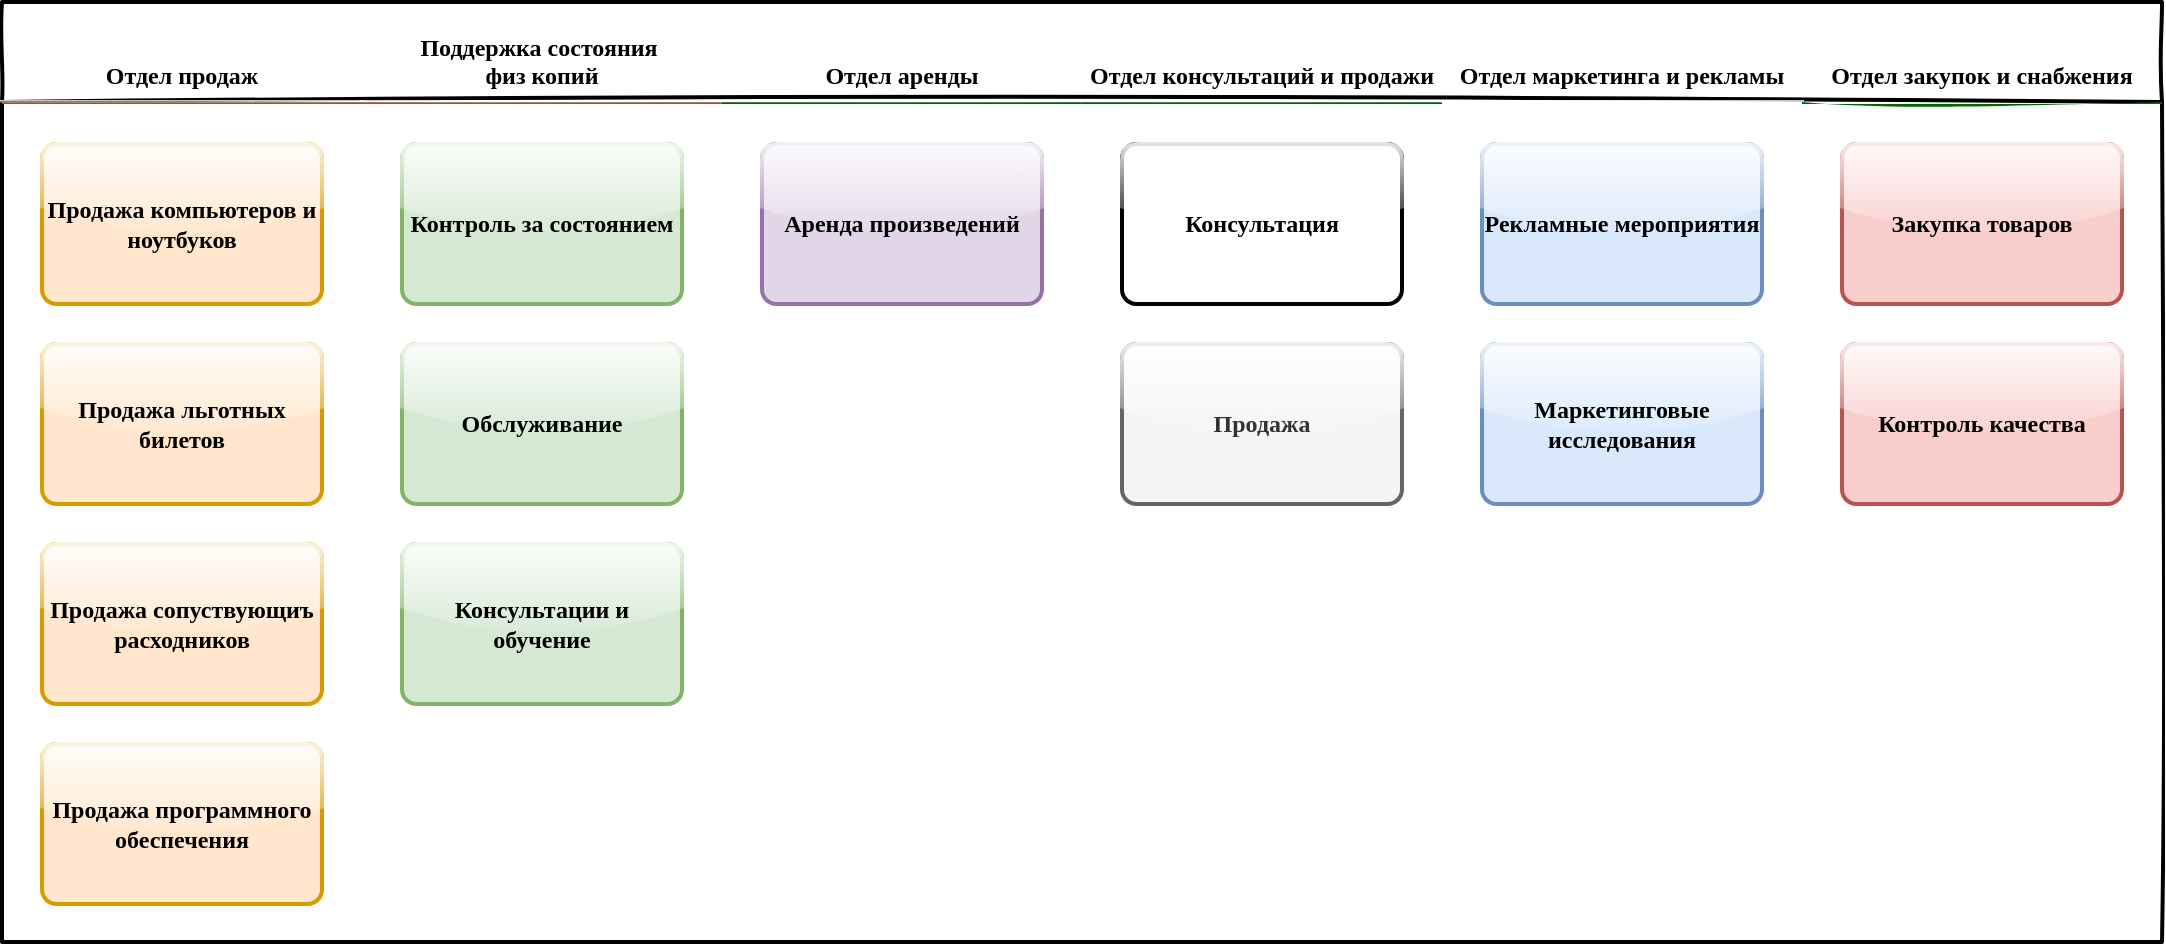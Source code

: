 <mxfile version="24.0.4" type="device">
  <diagram id="wFE0QG_FPsp0jaGvCLVb" name="Page-1">
    <mxGraphModel dx="1151" dy="682" grid="1" gridSize="10" guides="1" tooltips="1" connect="1" arrows="1" fold="1" page="1" pageScale="1" pageWidth="850" pageHeight="1100" math="0" shadow="0">
      <root>
        <mxCell id="0" />
        <mxCell id="1" parent="0" />
        <mxCell id="_5mSTuPxr-ZiKRkBDSY7-1" value="" style="swimlane;fontStyle=2;childLayout=stackLayout;horizontal=1;startSize=50;horizontalStack=1;resizeParent=1;resizeParentMax=0;resizeLast=0;collapsible=0;marginBottom=0;swimlaneFillColor=none;fontFamily=Permanent Marker;fontSize=16;points=[];verticalAlign=top;stackBorder=0;resizable=1;strokeWidth=2;sketch=1;disableMultiStroke=1;" parent="1" vertex="1">
          <mxGeometry x="40" y="80" width="1080" height="470" as="geometry" />
        </mxCell>
        <object label="Отдел продаж" status="New" id="_5mSTuPxr-ZiKRkBDSY7-2">
          <mxCell style="swimlane;strokeWidth=2;fontFamily=Permanent Marker;html=0;startSize=1;verticalAlign=bottom;spacingBottom=5;points=[];childLayout=stackLayout;stackBorder=20;stackSpacing=20;resizeLast=0;resizeParent=1;horizontalStack=0;collapsible=0;strokeColor=none;fillStyle=solid;fillColor=#A0522D;glass=1;" parent="_5mSTuPxr-ZiKRkBDSY7-1" vertex="1">
            <mxGeometry y="50" width="180" height="420" as="geometry" />
          </mxCell>
        </object>
        <object label="Продажа компьютеров и ноутбуков" placeholders="1" id="_5mSTuPxr-ZiKRkBDSY7-3">
          <mxCell style="whiteSpace=wrap;html=1;strokeWidth=2;fillColor=#ffe6cc;fontStyle=1;spacingTop=0;rounded=1;arcSize=9;points=[];fontFamily=Permanent Marker;hachureGap=8;fillWeight=1;strokeColor=#d79b00;glass=1;" parent="_5mSTuPxr-ZiKRkBDSY7-2" vertex="1">
            <mxGeometry x="20" y="21" width="140" height="80" as="geometry" />
          </mxCell>
        </object>
        <object label="Продажа льготных билетов" placeholders="1" id="_5mSTuPxr-ZiKRkBDSY7-4">
          <mxCell style="whiteSpace=wrap;html=1;strokeWidth=2;fillColor=#ffe6cc;fontStyle=1;spacingTop=0;rounded=1;arcSize=9;points=[];fontFamily=Permanent Marker;hachureGap=8;fillWeight=1;glass=1;strokeColor=#d79b00;" parent="_5mSTuPxr-ZiKRkBDSY7-2" vertex="1">
            <mxGeometry x="20" y="121" width="140" height="80" as="geometry" />
          </mxCell>
        </object>
        <object label="Продажа сопуствующиъ расходников" placeholders="1" id="_5mSTuPxr-ZiKRkBDSY7-5">
          <mxCell style="whiteSpace=wrap;html=1;strokeWidth=2;fillColor=#ffe6cc;fontStyle=1;spacingTop=0;rounded=1;arcSize=9;points=[];fontFamily=Permanent Marker;hachureGap=8;fillWeight=1;glass=1;strokeColor=#d79b00;" parent="_5mSTuPxr-ZiKRkBDSY7-2" vertex="1">
            <mxGeometry x="20" y="221" width="140" height="80" as="geometry" />
          </mxCell>
        </object>
        <object label="Продажа программного обеспечения" placeholders="1" id="YmqBKnOoh8rCrYdGr8ta-35">
          <mxCell style="whiteSpace=wrap;html=1;strokeWidth=2;fillColor=#ffe6cc;fontStyle=1;spacingTop=0;rounded=1;arcSize=9;points=[];fontFamily=Permanent Marker;hachureGap=8;fillWeight=1;glass=1;strokeColor=#d79b00;" parent="_5mSTuPxr-ZiKRkBDSY7-2" vertex="1">
            <mxGeometry x="20" y="321" width="140" height="80" as="geometry" />
          </mxCell>
        </object>
        <object label="Поддержка состояния &#xa;физ копий" status="New" id="YmqBKnOoh8rCrYdGr8ta-13">
          <mxCell style="swimlane;strokeWidth=2;fontFamily=Permanent Marker;html=0;startSize=1;verticalAlign=bottom;spacingBottom=5;points=[];childLayout=stackLayout;stackBorder=20;stackSpacing=20;resizeLast=0;resizeParent=1;horizontalStack=0;collapsible=0;strokeColor=none;fillStyle=solid;fillColor=#A0522D;glass=1;" parent="_5mSTuPxr-ZiKRkBDSY7-1" vertex="1">
            <mxGeometry x="180" y="50" width="180" height="420" as="geometry" />
          </mxCell>
        </object>
        <object label="Контроль за состоянием" placeholders="1" id="YmqBKnOoh8rCrYdGr8ta-14">
          <mxCell style="whiteSpace=wrap;html=1;strokeWidth=2;fillColor=#d5e8d4;fontStyle=1;spacingTop=0;rounded=1;arcSize=9;points=[];fontFamily=Permanent Marker;hachureGap=8;fillWeight=1;glass=1;strokeColor=#82b366;" parent="YmqBKnOoh8rCrYdGr8ta-13" vertex="1">
            <mxGeometry x="20" y="21" width="140" height="80" as="geometry" />
          </mxCell>
        </object>
        <object label="Обслуживание" placeholders="1" id="YmqBKnOoh8rCrYdGr8ta-30">
          <mxCell style="whiteSpace=wrap;html=1;strokeWidth=2;fillColor=#d5e8d4;fontStyle=1;spacingTop=0;rounded=1;arcSize=9;points=[];fontFamily=Permanent Marker;hachureGap=8;fillWeight=1;glass=1;strokeColor=#82b366;" parent="YmqBKnOoh8rCrYdGr8ta-13" vertex="1">
            <mxGeometry x="20" y="121" width="140" height="80" as="geometry" />
          </mxCell>
        </object>
        <object label="Консультации и обучение" placeholders="1" id="YmqBKnOoh8rCrYdGr8ta-31">
          <mxCell style="whiteSpace=wrap;html=1;strokeWidth=2;fillColor=#d5e8d4;fontStyle=1;spacingTop=0;rounded=1;arcSize=9;points=[];fontFamily=Permanent Marker;hachureGap=8;fillWeight=1;glass=1;strokeColor=#82b366;" parent="YmqBKnOoh8rCrYdGr8ta-13" vertex="1">
            <mxGeometry x="20" y="221" width="140" height="80" as="geometry" />
          </mxCell>
        </object>
        <object label="Отдел аренды" status="In progress" id="_5mSTuPxr-ZiKRkBDSY7-6">
          <mxCell style="swimlane;strokeWidth=2;fontFamily=Permanent Marker;html=0;startSize=1;verticalAlign=bottom;spacingBottom=5;points=[];childLayout=stackLayout;stackBorder=20;stackSpacing=20;resizeLast=0;resizeParent=1;horizontalStack=0;collapsible=0;strokeColor=none;fillStyle=solid;fillColor=#006600;glass=1;" parent="_5mSTuPxr-ZiKRkBDSY7-1" vertex="1">
            <mxGeometry x="360" y="50" width="180" height="420" as="geometry" />
          </mxCell>
        </object>
        <object label="Аренда произведений" placeholders="1" id="_5mSTuPxr-ZiKRkBDSY7-7">
          <mxCell style="whiteSpace=wrap;html=1;strokeWidth=2;fillColor=#e1d5e7;fontStyle=1;spacingTop=0;rounded=1;arcSize=9;points=[];fontFamily=Permanent Marker;hachureGap=8;fillWeight=1;glass=1;strokeColor=#9673a6;" parent="_5mSTuPxr-ZiKRkBDSY7-6" vertex="1">
            <mxGeometry x="20" y="21" width="140" height="80" as="geometry" />
          </mxCell>
        </object>
        <object label="Отдел консультаций и продажи" status="In progress" id="YmqBKnOoh8rCrYdGr8ta-23">
          <mxCell style="swimlane;strokeWidth=2;fontFamily=Permanent Marker;html=0;startSize=1;verticalAlign=bottom;spacingBottom=5;points=[];childLayout=stackLayout;stackBorder=20;stackSpacing=20;resizeLast=0;resizeParent=1;horizontalStack=0;collapsible=0;strokeColor=none;fillStyle=solid;fillColor=#006600;glass=1;" parent="_5mSTuPxr-ZiKRkBDSY7-1" vertex="1">
            <mxGeometry x="540" y="50" width="180" height="420" as="geometry" />
          </mxCell>
        </object>
        <object label="Консультация" placeholders="1" id="YmqBKnOoh8rCrYdGr8ta-24">
          <mxCell style="whiteSpace=wrap;html=1;strokeWidth=2;fontStyle=1;spacingTop=0;rounded=1;arcSize=9;points=[];fontFamily=Permanent Marker;hachureGap=8;fillWeight=1;glass=1;" parent="YmqBKnOoh8rCrYdGr8ta-23" vertex="1">
            <mxGeometry x="20" y="21" width="140" height="80" as="geometry" />
          </mxCell>
        </object>
        <object label="Продажа" placeholders="1" id="YmqBKnOoh8rCrYdGr8ta-32">
          <mxCell style="whiteSpace=wrap;html=1;strokeWidth=2;fillColor=#f5f5f5;fontStyle=1;spacingTop=0;rounded=1;arcSize=9;points=[];fontFamily=Permanent Marker;hachureGap=8;fillWeight=1;glass=1;fontColor=#333333;strokeColor=#666666;" parent="YmqBKnOoh8rCrYdGr8ta-23" vertex="1">
            <mxGeometry x="20" y="121" width="140" height="80" as="geometry" />
          </mxCell>
        </object>
        <object label="Отдел маркетинга и рекламы" status="In progress" id="YmqBKnOoh8rCrYdGr8ta-20">
          <mxCell style="swimlane;strokeWidth=2;fontFamily=Permanent Marker;html=0;startSize=1;verticalAlign=bottom;spacingBottom=5;points=[];childLayout=stackLayout;stackBorder=20;stackSpacing=20;resizeLast=0;resizeParent=1;horizontalStack=0;collapsible=0;strokeColor=none;fillStyle=solid;glass=1;" parent="_5mSTuPxr-ZiKRkBDSY7-1" vertex="1">
            <mxGeometry x="720" y="50" width="180" height="420" as="geometry" />
          </mxCell>
        </object>
        <object label="Рекламные мероприятия" placeholders="1" id="YmqBKnOoh8rCrYdGr8ta-21">
          <mxCell style="whiteSpace=wrap;html=1;strokeWidth=2;fillColor=#dae8fc;fontStyle=1;spacingTop=0;rounded=1;arcSize=9;points=[];fontFamily=Permanent Marker;hachureGap=8;fillWeight=1;glass=1;strokeColor=#6c8ebf;" parent="YmqBKnOoh8rCrYdGr8ta-20" vertex="1">
            <mxGeometry x="20" y="21" width="140" height="80" as="geometry" />
          </mxCell>
        </object>
        <object label="Маркетинговые исследования" placeholders="1" id="YmqBKnOoh8rCrYdGr8ta-33">
          <mxCell style="whiteSpace=wrap;html=1;strokeWidth=2;fillColor=#dae8fc;fontStyle=1;spacingTop=0;rounded=1;arcSize=9;points=[];fontFamily=Permanent Marker;hachureGap=8;fillWeight=1;glass=1;strokeColor=#6c8ebf;" parent="YmqBKnOoh8rCrYdGr8ta-20" vertex="1">
            <mxGeometry x="20" y="121" width="140" height="80" as="geometry" />
          </mxCell>
        </object>
        <object label="Отдел закупок и снабжения" status="In progress" id="YmqBKnOoh8rCrYdGr8ta-26">
          <mxCell style="swimlane;strokeWidth=2;fontFamily=Permanent Marker;html=0;startSize=1;verticalAlign=bottom;spacingBottom=5;points=[];childLayout=stackLayout;stackBorder=20;stackSpacing=20;resizeLast=0;resizeParent=1;horizontalStack=0;collapsible=0;sketch=1;strokeColor=none;fillStyle=solid;fillColor=#006600;" parent="_5mSTuPxr-ZiKRkBDSY7-1" vertex="1">
            <mxGeometry x="900" y="50" width="180" height="420" as="geometry" />
          </mxCell>
        </object>
        <object label="Закупка товаров" placeholders="1" id="YmqBKnOoh8rCrYdGr8ta-27">
          <mxCell style="whiteSpace=wrap;html=1;strokeWidth=2;fillColor=#f8cecc;fontStyle=1;spacingTop=0;rounded=1;arcSize=9;points=[];fontFamily=Permanent Marker;hachureGap=8;fillWeight=1;glass=1;strokeColor=#b85450;" parent="YmqBKnOoh8rCrYdGr8ta-26" vertex="1">
            <mxGeometry x="20" y="21" width="140" height="80" as="geometry" />
          </mxCell>
        </object>
        <object label="Контроль качества" placeholders="1" id="YmqBKnOoh8rCrYdGr8ta-34">
          <mxCell style="whiteSpace=wrap;html=1;strokeWidth=2;fillColor=#f8cecc;fontStyle=1;spacingTop=0;rounded=1;arcSize=9;points=[];fontFamily=Permanent Marker;hachureGap=8;fillWeight=1;glass=1;strokeColor=#b85450;" parent="YmqBKnOoh8rCrYdGr8ta-26" vertex="1">
            <mxGeometry x="20" y="121" width="140" height="80" as="geometry" />
          </mxCell>
        </object>
      </root>
    </mxGraphModel>
  </diagram>
</mxfile>
